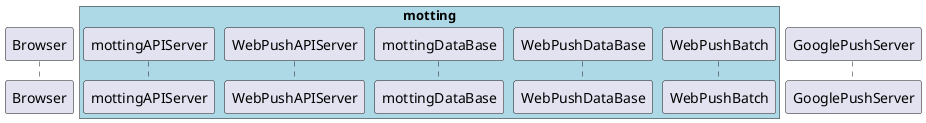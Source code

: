 @startuml template
participant Browser as browser
box "motting" #LightBlue
participant mottingAPIServer as api
participant WebPushAPIServer as push
participant mottingDataBase as apidb
participant WebPushDataBase as pushdb
participant WebPushBatch as batch
end box
participant GooglePushServer as google
@enduml